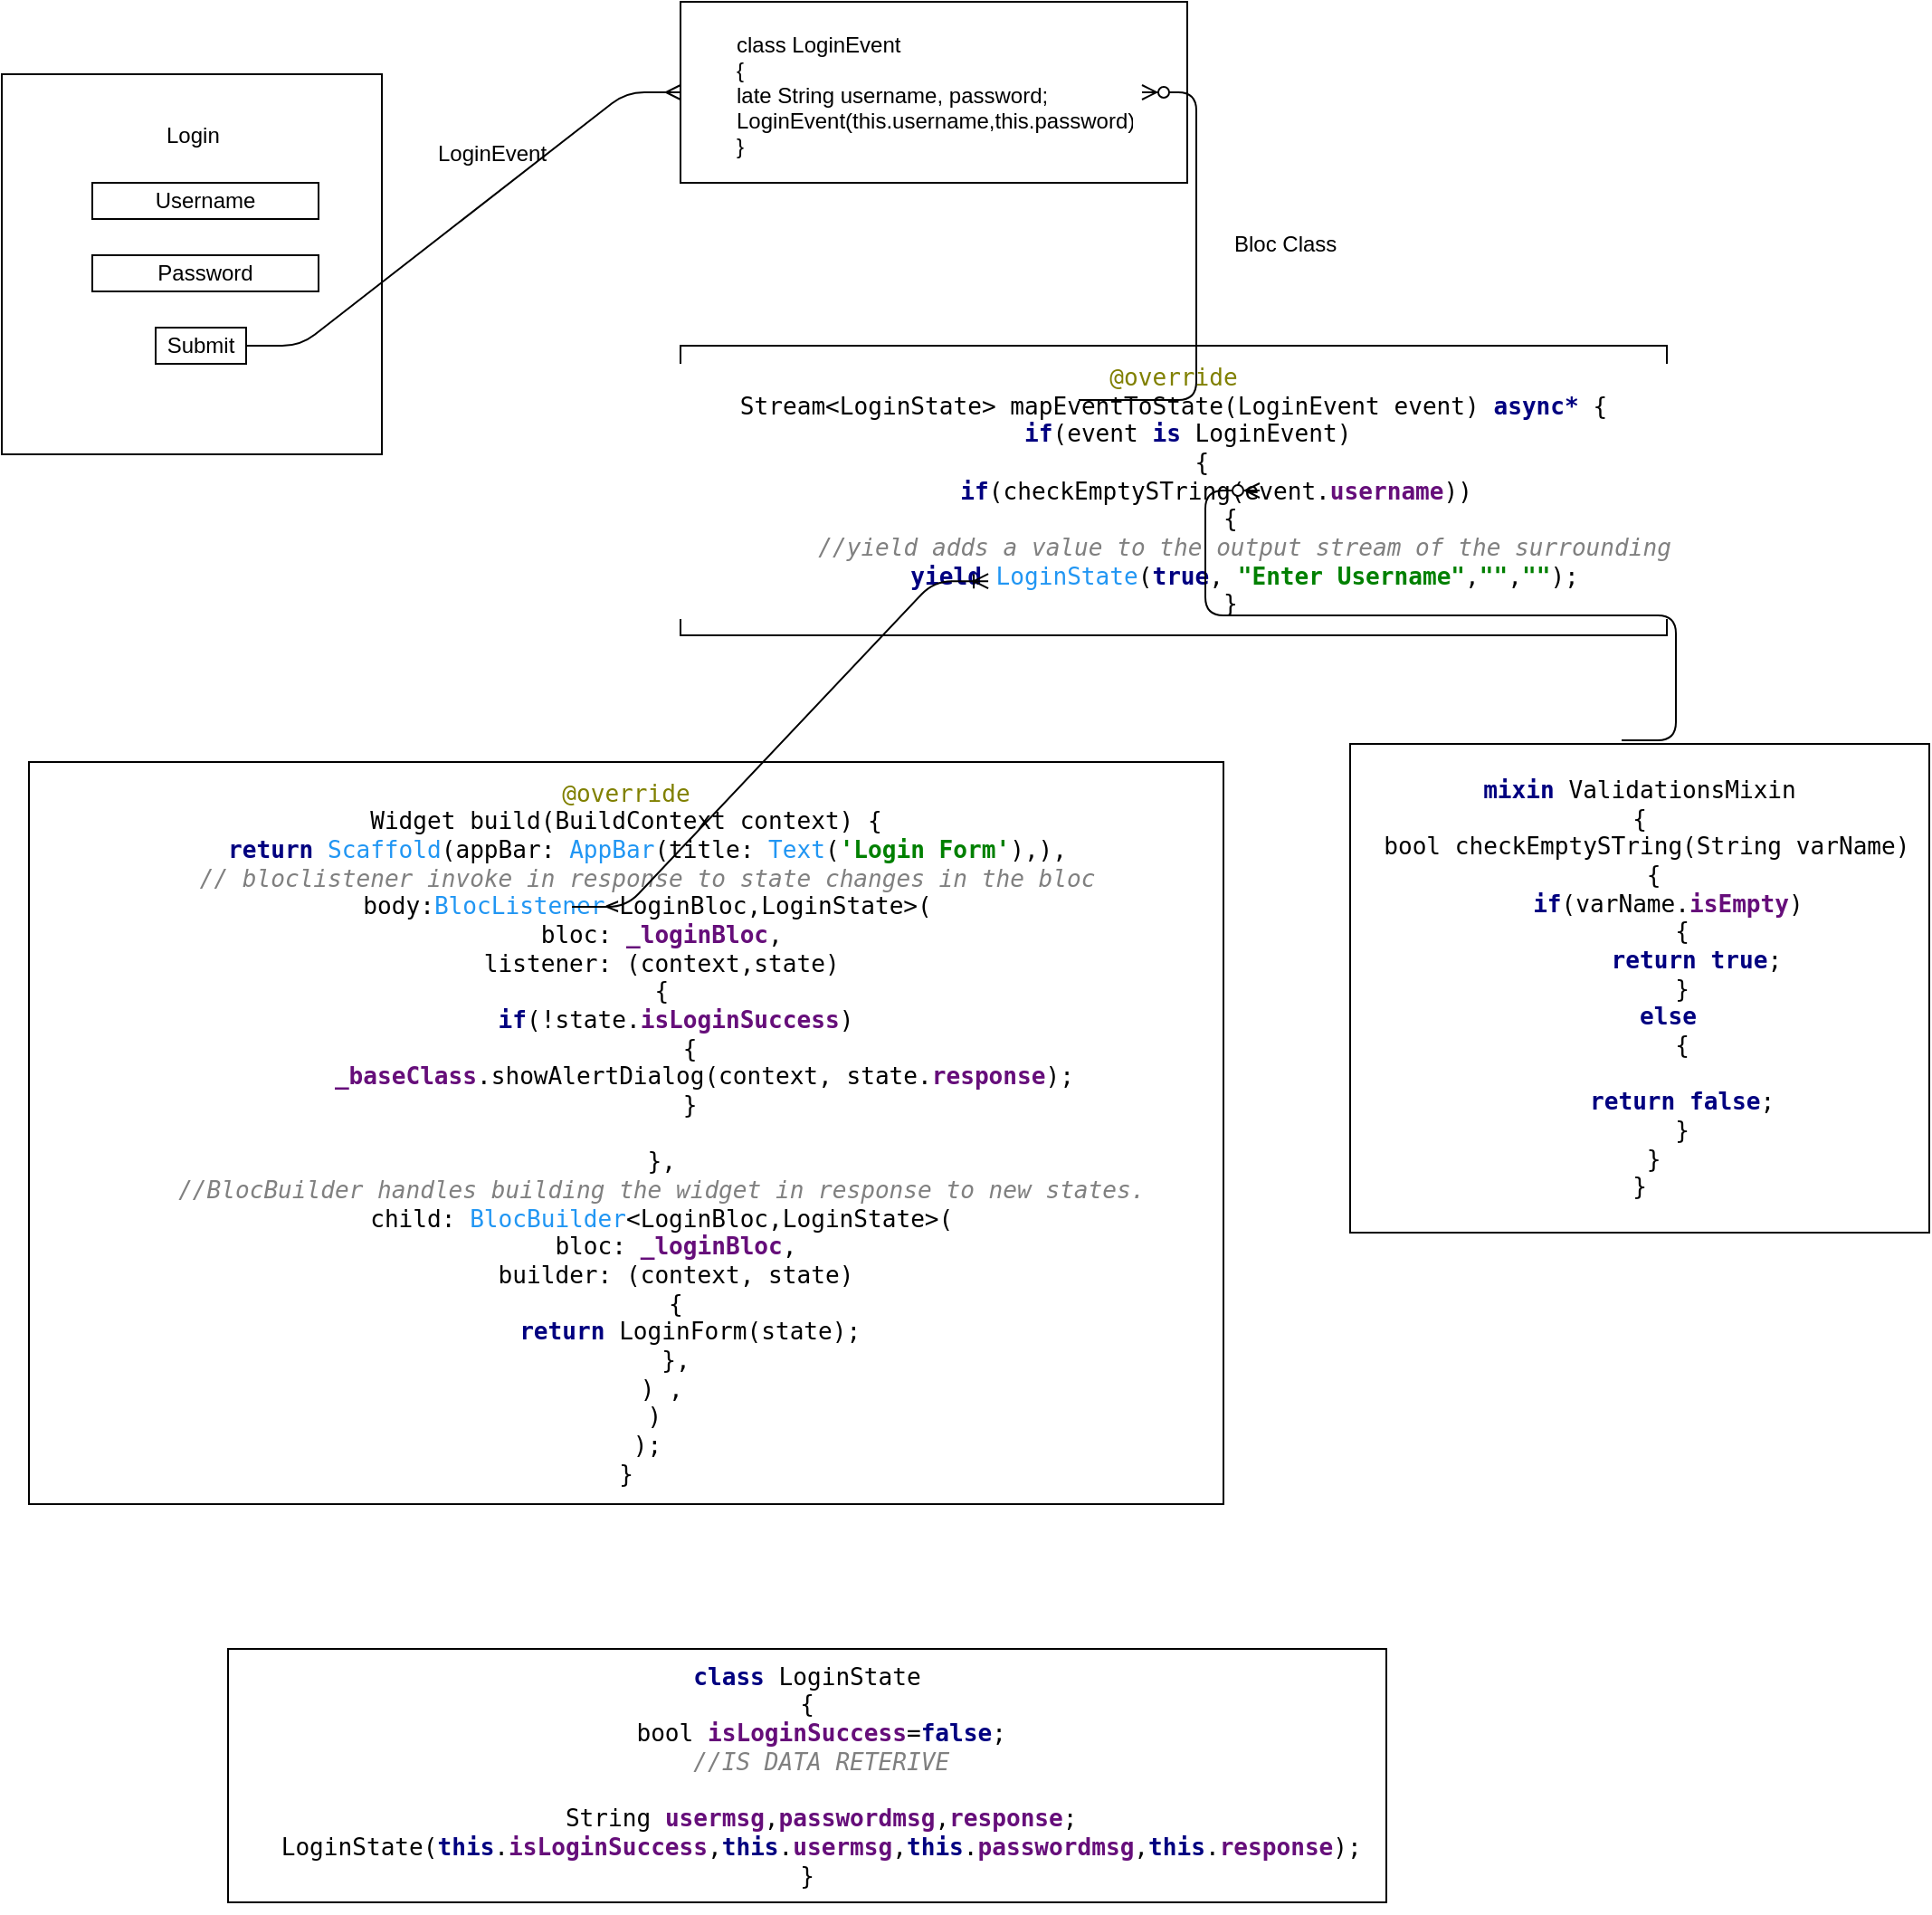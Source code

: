 <mxfile version="14.9.6" type="github">
  <diagram id="pxMbGjhxvE2CzqyP1hJF" name="Page-1">
    <mxGraphModel dx="924" dy="516" grid="1" gridSize="10" guides="1" tooltips="1" connect="1" arrows="1" fold="1" page="1" pageScale="1" pageWidth="850" pageHeight="1100" math="0" shadow="0">
      <root>
        <mxCell id="0" />
        <mxCell id="1" parent="0" />
        <mxCell id="L8xHCt0ksTSfUMufu73G-1" value="" style="whiteSpace=wrap;html=1;aspect=fixed;" vertex="1" parent="1">
          <mxGeometry x="65" y="50" width="210" height="210" as="geometry" />
        </mxCell>
        <mxCell id="L8xHCt0ksTSfUMufu73G-3" value="&lt;pre style=&quot;background-color: #ffffff ; color: #000000 ; font-family: &amp;quot;consolas&amp;quot; , monospace ; font-size: 9.8pt&quot;&gt;&lt;span style=&quot;color: #000080 ; font-weight: bold&quot;&gt;class &lt;/span&gt;LoginState&lt;br&gt;{&lt;br&gt;  bool &lt;span style=&quot;color: #660e7a ; font-weight: bold&quot;&gt;isLoginSuccess&lt;/span&gt;=&lt;span style=&quot;color: #000080 ; font-weight: bold&quot;&gt;false&lt;/span&gt;;&lt;br&gt;  &lt;span style=&quot;color: #808080 ; font-style: italic&quot;&gt;//IS DATA RETERIVE&lt;br&gt;&lt;/span&gt;&lt;span style=&quot;color: #808080 ; font-style: italic&quot;&gt;&lt;br&gt;&lt;/span&gt;&lt;span style=&quot;color: #808080 ; font-style: italic&quot;&gt;  &lt;/span&gt;String &lt;span style=&quot;color: #660e7a ; font-weight: bold&quot;&gt;usermsg&lt;/span&gt;,&lt;span style=&quot;color: #660e7a ; font-weight: bold&quot;&gt;passwordmsg&lt;/span&gt;,&lt;span style=&quot;color: #660e7a ; font-weight: bold&quot;&gt;response&lt;/span&gt;;&lt;br&gt;  LoginState(&lt;span style=&quot;color: #000080 ; font-weight: bold&quot;&gt;this&lt;/span&gt;.&lt;span style=&quot;color: #660e7a ; font-weight: bold&quot;&gt;isLoginSuccess&lt;/span&gt;,&lt;span style=&quot;color: #000080 ; font-weight: bold&quot;&gt;this&lt;/span&gt;.&lt;span style=&quot;color: #660e7a ; font-weight: bold&quot;&gt;usermsg&lt;/span&gt;,&lt;span style=&quot;color: #000080 ; font-weight: bold&quot;&gt;this&lt;/span&gt;.&lt;span style=&quot;color: #660e7a ; font-weight: bold&quot;&gt;passwordmsg&lt;/span&gt;,&lt;span style=&quot;color: #000080 ; font-weight: bold&quot;&gt;this&lt;/span&gt;.&lt;span style=&quot;color: #660e7a ; font-weight: bold&quot;&gt;response&lt;/span&gt;);&lt;br&gt;}&lt;/pre&gt;" style="rounded=0;whiteSpace=wrap;html=1;" vertex="1" parent="1">
          <mxGeometry x="190" y="920" width="640" height="140" as="geometry" />
        </mxCell>
        <mxCell id="L8xHCt0ksTSfUMufu73G-4" value="" style="rounded=0;whiteSpace=wrap;html=1;" vertex="1" parent="1">
          <mxGeometry x="440" y="10" width="280" height="100" as="geometry" />
        </mxCell>
        <mxCell id="L8xHCt0ksTSfUMufu73G-5" value="&lt;pre style=&quot;background-color: #ffffff ; color: #000000 ; font-family: &amp;quot;consolas&amp;quot; , monospace ; font-size: 9.8pt&quot;&gt;&lt;span style=&quot;color: #808000&quot;&gt;@override&lt;br&gt;&lt;/span&gt;Stream&amp;lt;LoginState&amp;gt; mapEventToState(LoginEvent event) &lt;span style=&quot;color: #000080 ; font-weight: bold&quot;&gt;async* &lt;/span&gt;{&lt;br&gt;  &lt;span style=&quot;color: #000080 ; font-weight: bold&quot;&gt;if&lt;/span&gt;(event &lt;span style=&quot;color: #000080 ; font-weight: bold&quot;&gt;is &lt;/span&gt;LoginEvent)&lt;br&gt;    {&lt;br&gt;      &lt;span style=&quot;color: #000080 ; font-weight: bold&quot;&gt;if&lt;/span&gt;(checkEmptySTring(event.&lt;span style=&quot;color: #660e7a ; font-weight: bold&quot;&gt;username&lt;/span&gt;))&lt;br&gt;        {&lt;br&gt;          &lt;span style=&quot;color: #808080 ; font-style: italic&quot;&gt;//yield adds a value to the output stream of the surrounding&lt;br&gt;&lt;/span&gt;&lt;span style=&quot;color: #808080 ; font-style: italic&quot;&gt;          &lt;/span&gt;&lt;span style=&quot;color: #000080 ; font-weight: bold&quot;&gt;yield &lt;/span&gt;&lt;span style=&quot;color: #2196f3&quot;&gt;LoginState&lt;/span&gt;(&lt;span style=&quot;color: #000080 ; font-weight: bold&quot;&gt;true&lt;/span&gt;, &lt;span style=&quot;color: #008000 ; font-weight: bold&quot;&gt;&quot;Enter Username&quot;&lt;/span&gt;,&lt;span style=&quot;color: #008000 ; font-weight: bold&quot;&gt;&quot;&quot;&lt;/span&gt;,&lt;span style=&quot;color: #008000 ; font-weight: bold&quot;&gt;&quot;&quot;&lt;/span&gt;);&lt;br&gt;        }&lt;/pre&gt;" style="rounded=0;whiteSpace=wrap;html=1;" vertex="1" parent="1">
          <mxGeometry x="440" y="200" width="545" height="160" as="geometry" />
        </mxCell>
        <mxCell id="L8xHCt0ksTSfUMufu73G-12" value="" style="edgeStyle=entityRelationEdgeStyle;fontSize=12;html=1;endArrow=ERmany;entryX=0;entryY=0.5;entryDx=0;entryDy=0;" edge="1" parent="1" target="L8xHCt0ksTSfUMufu73G-4">
          <mxGeometry width="100" height="100" relative="1" as="geometry">
            <mxPoint x="200" y="200" as="sourcePoint" />
            <mxPoint x="300" y="100" as="targetPoint" />
          </mxGeometry>
        </mxCell>
        <mxCell id="L8xHCt0ksTSfUMufu73G-15" value="Submit" style="whiteSpace=wrap;html=1;align=center;" vertex="1" parent="1">
          <mxGeometry x="150" y="190" width="50" height="20" as="geometry" />
        </mxCell>
        <mxCell id="L8xHCt0ksTSfUMufu73G-16" value="Username" style="whiteSpace=wrap;html=1;align=center;" vertex="1" parent="1">
          <mxGeometry x="115" y="110" width="125" height="20" as="geometry" />
        </mxCell>
        <mxCell id="L8xHCt0ksTSfUMufu73G-17" value="Password" style="whiteSpace=wrap;html=1;align=center;" vertex="1" parent="1">
          <mxGeometry x="115" y="150" width="125" height="20" as="geometry" />
        </mxCell>
        <mxCell id="L8xHCt0ksTSfUMufu73G-19" value="Login" style="text;strokeColor=none;fillColor=none;spacingLeft=4;spacingRight=4;overflow=hidden;rotatable=0;points=[[0,0.5],[1,0.5]];portConstraint=eastwest;fontSize=12;" vertex="1" parent="1">
          <mxGeometry x="150" y="70" width="40" height="30" as="geometry" />
        </mxCell>
        <mxCell id="L8xHCt0ksTSfUMufu73G-21" value="LoginEvent" style="text;strokeColor=none;fillColor=none;spacingLeft=4;spacingRight=4;overflow=hidden;rotatable=0;points=[[0,0.5],[1,0.5]];portConstraint=eastwest;fontSize=12;" vertex="1" parent="1">
          <mxGeometry x="300" y="80" width="100" height="30" as="geometry" />
        </mxCell>
        <mxCell id="L8xHCt0ksTSfUMufu73G-20" value="class LoginEvent&#xa;{&#xa; late String username, password;&#xa; LoginEvent(this.username,this.password);&#xa;}" style="text;strokeColor=none;fillColor=none;spacingLeft=4;spacingRight=4;overflow=hidden;rotatable=0;points=[[0,0.5],[1,0.5]];portConstraint=eastwest;fontSize=12;" vertex="1" parent="1">
          <mxGeometry x="465" y="20" width="230" height="80" as="geometry" />
        </mxCell>
        <mxCell id="L8xHCt0ksTSfUMufu73G-25" value="" style="edgeStyle=entityRelationEdgeStyle;fontSize=12;html=1;endArrow=ERzeroToMany;endFill=1;" edge="1" parent="1" target="L8xHCt0ksTSfUMufu73G-20">
          <mxGeometry width="100" height="100" relative="1" as="geometry">
            <mxPoint x="660" y="230" as="sourcePoint" />
            <mxPoint x="600" y="80" as="targetPoint" />
          </mxGeometry>
        </mxCell>
        <mxCell id="L8xHCt0ksTSfUMufu73G-26" value="" style="edgeStyle=entityRelationEdgeStyle;fontSize=12;html=1;endArrow=ERzeroToMany;endFill=1;" edge="1" parent="1">
          <mxGeometry width="100" height="100" relative="1" as="geometry">
            <mxPoint x="960" y="418" as="sourcePoint" />
            <mxPoint x="760" y="280" as="targetPoint" />
          </mxGeometry>
        </mxCell>
        <mxCell id="L8xHCt0ksTSfUMufu73G-27" value="&lt;pre style=&quot;background-color: #ffffff ; color: #000000 ; font-family: &amp;quot;consolas&amp;quot; , monospace ; font-size: 9.8pt&quot;&gt;&lt;span style=&quot;color: #000080 ; font-weight: bold&quot;&gt;mixin &lt;/span&gt;ValidationsMixin&lt;br&gt;{&lt;br&gt; bool checkEmptySTring(String varName)&lt;br&gt;  {&lt;br&gt;    &lt;span style=&quot;color: #000080 ; font-weight: bold&quot;&gt;if&lt;/span&gt;(varName.&lt;span style=&quot;color: #660e7a ; font-weight: bold&quot;&gt;isEmpty&lt;/span&gt;)&lt;br&gt;      {&lt;br&gt;        &lt;span style=&quot;color: #000080 ; font-weight: bold&quot;&gt;return true&lt;/span&gt;;&lt;br&gt;      }&lt;br&gt;    &lt;span style=&quot;color: #000080 ; font-weight: bold&quot;&gt;else&lt;br&gt;&lt;/span&gt;&lt;span style=&quot;color: #000080 ; font-weight: bold&quot;&gt;      &lt;/span&gt;{&lt;br&gt;&lt;br&gt;      &lt;span style=&quot;color: #000080 ; font-weight: bold&quot;&gt;return false&lt;/span&gt;;&lt;br&gt;      }&lt;br&gt;  }&lt;br&gt;}&lt;/pre&gt;" style="whiteSpace=wrap;html=1;align=center;" vertex="1" parent="1">
          <mxGeometry x="810" y="420" width="320" height="270" as="geometry" />
        </mxCell>
        <mxCell id="L8xHCt0ksTSfUMufu73G-30" value="&lt;pre style=&quot;background-color: rgb(255 , 255 , 255) ; font-family: &amp;#34;consolas&amp;#34; , monospace ; font-size: 9.8pt&quot;&gt;&lt;span style=&quot;color: #808000&quot;&gt;@override&lt;br&gt;&lt;/span&gt;Widget build(BuildContext context) {&lt;br&gt;   &lt;span style=&quot;color: #000080 ; font-weight: bold&quot;&gt;return &lt;/span&gt;&lt;span style=&quot;color: #2196f3&quot;&gt;Scaffold&lt;/span&gt;(appBar: &lt;span style=&quot;color: #2196f3&quot;&gt;AppBar&lt;/span&gt;(title: &lt;span style=&quot;color: #2196f3&quot;&gt;Text&lt;/span&gt;(&lt;span style=&quot;color: #008000 ; font-weight: bold&quot;&gt;&#39;Login Form&#39;&lt;/span&gt;),),&lt;br&gt;   &lt;span style=&quot;color: #808080 ; font-style: italic&quot;&gt;// bloclistener invoke in response to state changes in the bloc&lt;br&gt;&lt;/span&gt;&lt;span style=&quot;color: #808080 ; font-style: italic&quot;&gt;   &lt;/span&gt;body:&lt;span style=&quot;color: #2196f3&quot;&gt;BlocListener&lt;/span&gt;&amp;lt;LoginBloc,LoginState&amp;gt;(&lt;br&gt;     bloc: &lt;span style=&quot;color: #660e7a ; font-weight: bold&quot;&gt;_loginBloc&lt;/span&gt;,&lt;br&gt;     listener: (context,state)&lt;br&gt;     {&lt;br&gt;       &lt;span style=&quot;color: #000080 ; font-weight: bold&quot;&gt;if&lt;/span&gt;(!state.&lt;span style=&quot;color: #660e7a ; font-weight: bold&quot;&gt;isLoginSuccess&lt;/span&gt;)&lt;br&gt;         {&lt;br&gt;           &lt;span style=&quot;color: #660e7a ; font-weight: bold&quot;&gt;_baseClass&lt;/span&gt;.showAlertDialog(context, state.&lt;span style=&quot;color: #660e7a ; font-weight: bold&quot;&gt;response&lt;/span&gt;);&lt;br&gt;         }&lt;br&gt;&lt;br&gt;     },&lt;br&gt;     &lt;span style=&quot;color: #808080 ; font-style: italic&quot;&gt;//BlocBuilder handles building the widget in response to new states.&lt;br&gt;&lt;/span&gt;&lt;span style=&quot;color: #808080 ; font-style: italic&quot;&gt;     &lt;/span&gt;child: &lt;span style=&quot;color: #2196f3&quot;&gt;BlocBuilder&lt;/span&gt;&amp;lt;LoginBloc,LoginState&amp;gt;(&lt;br&gt;       bloc: &lt;span style=&quot;color: #660e7a ; font-weight: bold&quot;&gt;_loginBloc&lt;/span&gt;,&lt;br&gt;       builder: (context, state)&lt;br&gt;       {&lt;br&gt;         &lt;span style=&quot;color: #000080 ; font-weight: bold&quot;&gt;return &lt;/span&gt;LoginForm(state);&lt;br&gt;       },&lt;br&gt;     ) ,&lt;br&gt;    )&lt;br&gt;   );&lt;br&gt;}&lt;/pre&gt;" style="whiteSpace=wrap;html=1;align=center;" vertex="1" parent="1">
          <mxGeometry x="80" y="430" width="660" height="410" as="geometry" />
        </mxCell>
        <mxCell id="L8xHCt0ksTSfUMufu73G-31" value="" style="edgeStyle=entityRelationEdgeStyle;fontSize=12;html=1;endArrow=ERoneToMany;entryX=0.312;entryY=0.813;entryDx=0;entryDy=0;entryPerimeter=0;" edge="1" parent="1" target="L8xHCt0ksTSfUMufu73G-5">
          <mxGeometry width="100" height="100" relative="1" as="geometry">
            <mxPoint x="380" y="510" as="sourcePoint" />
            <mxPoint x="480" y="410" as="targetPoint" />
          </mxGeometry>
        </mxCell>
        <mxCell id="L8xHCt0ksTSfUMufu73G-32" value="Bloc Class" style="text;strokeColor=none;fillColor=none;spacingLeft=4;spacingRight=4;overflow=hidden;rotatable=0;points=[[0,0.5],[1,0.5]];portConstraint=eastwest;fontSize=12;" vertex="1" parent="1">
          <mxGeometry x="740" y="130" width="130" height="30" as="geometry" />
        </mxCell>
      </root>
    </mxGraphModel>
  </diagram>
</mxfile>
